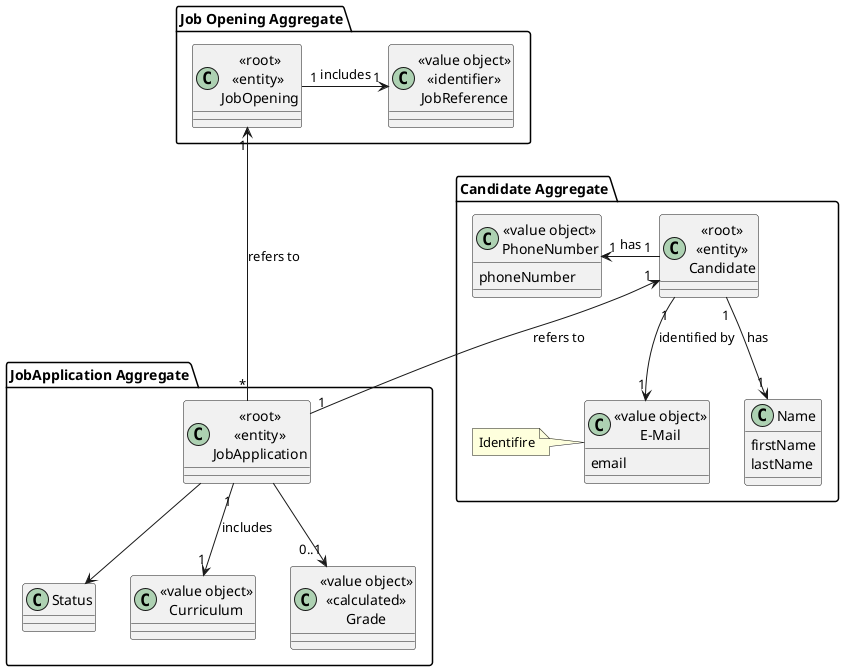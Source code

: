 @startuml
'https://plantuml.com/class-diagram

package "Candidate Aggregate"{
    class "«root»\n«entity»\nCandidate" as Candidate{

    }
    note as EmailCandidate
                  Identifire
                 end note


    class "Name" as Name {
        firstName
        lastName
    }

    class "«value object»\nPhoneNumber" as PhoneNumber{
    phoneNumber
    }

     class "«value object»\nE-Mail" as EMail{
     email
     }

}

package "JobApplication Aggregate"{
    class "«root»\n«entity»\nJobApplication" as JobApplication{
    }
    class Status{
    }
    class "«value object»\nCurriculum" as Curriculum{
    }
    class "«value object»\n«calculated»\nGrade" as Grade2{}
}
package "Job Opening Aggregate"{


    class "«root»\n«entity» \nJobOpening" as JobOpening{


    }
    class "«value object»\n«identifier»\nJobReference" as JobReference{
    }
}

JobOpening "1"->"1" JobReference : includes
EmailCandidate.EMail
Candidate "1"-->"1" EMail :identified by
PhoneNumber "1"<-"1" Candidate :has
Candidate"1" --> "1" Name : has
Candidate "1" <-- "1" JobApplication :refers to
JobOpening "1"<---"*"JobApplication : refers to

JobApplication --> Status
JobApplication --> "0..1" Grade2
JobApplication"1"-->"1" Curriculum : includes

@enduml